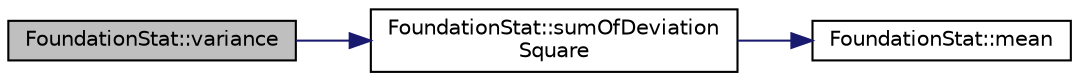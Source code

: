 digraph "FoundationStat::variance"
{
  bgcolor="transparent";
  edge [fontname="Helvetica",fontsize="10",labelfontname="Helvetica",labelfontsize="10"];
  node [fontname="Helvetica",fontsize="10",shape=record];
  rankdir="LR";
  Node52 [label="FoundationStat::variance",height=0.2,width=0.4,color="black", fillcolor="grey75", style="filled", fontcolor="black"];
  Node52 -> Node53 [color="midnightblue",fontsize="10",style="solid",fontname="Helvetica"];
  Node53 [label="FoundationStat::sumOfDeviation\lSquare",height=0.2,width=0.4,color="black",URL="$class_foundation_stat.html#adb6d1e578071377cc62c1687cf990b3c",tooltip="편차 제곱의 합을 계산합니다. "];
  Node53 -> Node54 [color="midnightblue",fontsize="10",style="solid",fontname="Helvetica"];
  Node54 [label="FoundationStat::mean",height=0.2,width=0.4,color="black",URL="$class_foundation_stat.html#a0068d0a7bb637401eecd032a0b6b9d0c",tooltip="평균을 계산합니다. "];
}
